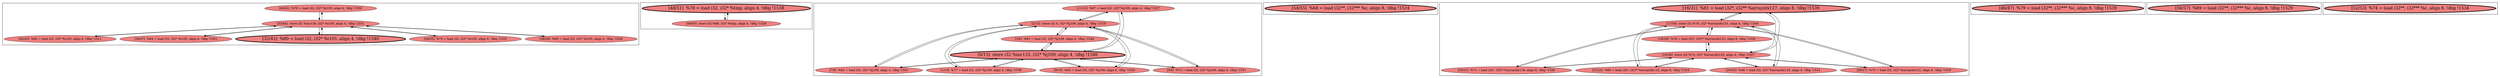 
digraph G {





subgraph cluster7 {


node2402 [fillcolor=lightcoral,label="[40/41]  %70 = load i32, i32* %i105, align 4, !dbg !1530",shape=ellipse,style=filled ]
node2398 [fillcolor=lightcoral,label="[36/37]  %84 = load i32, i32* %i105, align 4, !dbg !1551",shape=ellipse,style=filled ]
node2397 [penwidth=3.0,fontsize=20,fillcolor=lightcoral,label="[32/45]  %80 = load i32, i32* %i105, align 4, !dbg !1540",shape=ellipse,style=filled ]
node2396 [fillcolor=lightcoral,label="[33/44]  store i32 %inc136, i32* %i105, align 4, !dbg !1551",shape=ellipse,style=filled ]
node2399 [fillcolor=lightcoral,label="[34/35]  %75 = load i32, i32* %i105, align 4, !dbg !1535",shape=ellipse,style=filled ]
node2400 [fillcolor=lightcoral,label="[38/39]  %65 = load i32, i32* %i105, align 4, !dbg !1526",shape=ellipse,style=filled ]
node2401 [fillcolor=lightcoral,label="[42/43]  %62 = load i32, i32* %i105, align 4, !dbg !1511",shape=ellipse,style=filled ]

node2400->node2396 [ ]
node2402->node2396 [ ]
node2396->node2401 [ ]
node2396->node2402 [ ]
node2396->node2397 [ ]
node2396->node2400 [ ]
node2399->node2396 [ ]
node2396->node2398 [ ]
node2396->node2399 [ ]
node2397->node2396 [ ]
node2398->node2396 [ ]
node2401->node2396 [ ]


}

subgraph cluster6 {


node2395 [penwidth=3.0,fontsize=20,fillcolor=lightcoral,label="[48/51]  %78 = load i32, i32* %tmp, align 4, !dbg !1538",shape=ellipse,style=filled ]
node2394 [fillcolor=lightcoral,label="[49/50]  store i32 %68, i32* %tmp, align 4, !dbg !1528",shape=ellipse,style=filled ]

node2394->node2395 [ ]
node2395->node2394 [ ]


}

subgraph cluster0 {


node2379 [fillcolor=lightcoral,label="[11/12]  %67 = load i32, i32* %j109, align 4, !dbg !1527",shape=ellipse,style=filled ]
node2375 [fillcolor=lightcoral,label="[1/14]  %77 = load i32, i32* %j109, align 4, !dbg !1536",shape=ellipse,style=filled ]
node2374 [fillcolor=lightcoral,label="[9/10]  %63 = load i32, i32* %j109, align 4, !dbg !1520",shape=ellipse,style=filled ]
node2376 [fillcolor=lightcoral,label="[5/6]  %72 = load i32, i32* %j109, align 4, !dbg !1531",shape=ellipse,style=filled ]
node2378 [fillcolor=lightcoral,label="[2/13]  store i32 0, i32* %j109, align 4, !dbg !1518",shape=ellipse,style=filled ]
node2381 [fillcolor=lightcoral,label="[7/8]  %82 = load i32, i32* %j109, align 4, !dbg !1541",shape=ellipse,style=filled ]
node2380 [fillcolor=lightcoral,label="[3/4]  %83 = load i32, i32* %j109, align 4, !dbg !1546",shape=ellipse,style=filled ]
node2377 [penwidth=3.0,fontsize=20,fillcolor=lightcoral,label="[0/15]  store i32 %inc133, i32* %j109, align 4, !dbg !1546",shape=ellipse,style=filled ]

node2378->node2379 [ ]
node2377->node2381 [ ]
node2377->node2379 [ ]
node2377->node2380 [ ]
node2379->node2377 [ ]
node2381->node2377 [ ]
node2378->node2375 [ ]
node2377->node2376 [ ]
node2380->node2378 [ ]
node2379->node2378 [ ]
node2378->node2380 [ ]
node2378->node2376 [ ]
node2376->node2377 [ ]
node2375->node2377 [ ]
node2377->node2375 [ ]
node2380->node2377 [ ]
node2374->node2377 [ ]
node2376->node2378 [ ]
node2377->node2374 [ ]
node2375->node2378 [ ]
node2374->node2378 [ ]
node2381->node2378 [ ]
node2378->node2381 [ ]
node2378->node2374 [ ]


}

subgraph cluster5 {


node2393 [penwidth=3.0,fontsize=20,fillcolor=lightcoral,label="[54/55]  %64 = load i32**, i32*** %c, align 8, !dbg !1524",shape=ellipse,style=filled ]



}

subgraph cluster1 {


node2388 [penwidth=3.0,fontsize=20,fillcolor=lightcoral,label="[16/31]  %81 = load i32*, i32** %arrayidx127, align 8, !dbg !1539",shape=ellipse,style=filled ]
node2389 [fillcolor=lightcoral,label="[22/23]  %66 = load i32*, i32** %arrayidx114, align 8, !dbg !1524",shape=ellipse,style=filled ]
node2383 [fillcolor=lightcoral,label="[24/25]  %68 = load i32, i32* %arrayidx116, align 4, !dbg !1524",shape=ellipse,style=filled ]
node2382 [fillcolor=lightcoral,label="[26/27]  %73 = load i32, i32* %arrayidx121, align 4, !dbg !1529",shape=ellipse,style=filled ]
node2387 [fillcolor=lightcoral,label="[20/21]  %71 = load i32*, i32** %arrayidx118, align 8, !dbg !1529",shape=ellipse,style=filled ]
node2384 [fillcolor=lightcoral,label="[17/30]  store i32 %78, i32* %arrayidx131, align 4, !dbg !1544",shape=ellipse,style=filled ]
node2385 [fillcolor=lightcoral,label="[18/29]  %76 = load i32*, i32** %arrayidx123, align 8, !dbg !1534",shape=ellipse,style=filled ]
node2386 [fillcolor=lightcoral,label="[19/28]  store i32 %73, i32* %arrayidx125, align 4, !dbg !1537",shape=ellipse,style=filled ]

node2384->node2389 [ ]
node2389->node2384 [ ]
node2384->node2387 [ ]
node2387->node2384 [ ]
node2386->node2387 [ ]
node2383->node2384 [ ]
node2383->node2386 [ ]
node2388->node2384 [ ]
node2389->node2386 [ ]
node2386->node2389 [ ]
node2382->node2386 [ ]
node2384->node2388 [ ]
node2386->node2383 [ ]
node2385->node2386 [ ]
node2386->node2385 [ ]
node2388->node2386 [ ]
node2387->node2386 [ ]
node2384->node2383 [ ]
node2382->node2384 [ ]
node2386->node2388 [ ]
node2386->node2382 [ ]
node2384->node2385 [ ]
node2384->node2382 [ ]
node2385->node2384 [ ]


}

subgraph cluster2 {


node2390 [penwidth=3.0,fontsize=20,fillcolor=lightcoral,label="[46/47]  %79 = load i32**, i32*** %c, align 8, !dbg !1539",shape=ellipse,style=filled ]



}

subgraph cluster3 {


node2391 [penwidth=3.0,fontsize=20,fillcolor=lightcoral,label="[56/57]  %69 = load i32**, i32*** %c, align 8, !dbg !1529",shape=ellipse,style=filled ]



}

subgraph cluster4 {


node2392 [penwidth=3.0,fontsize=20,fillcolor=lightcoral,label="[52/53]  %74 = load i32**, i32*** %c, align 8, !dbg !1534",shape=ellipse,style=filled ]



}

}
